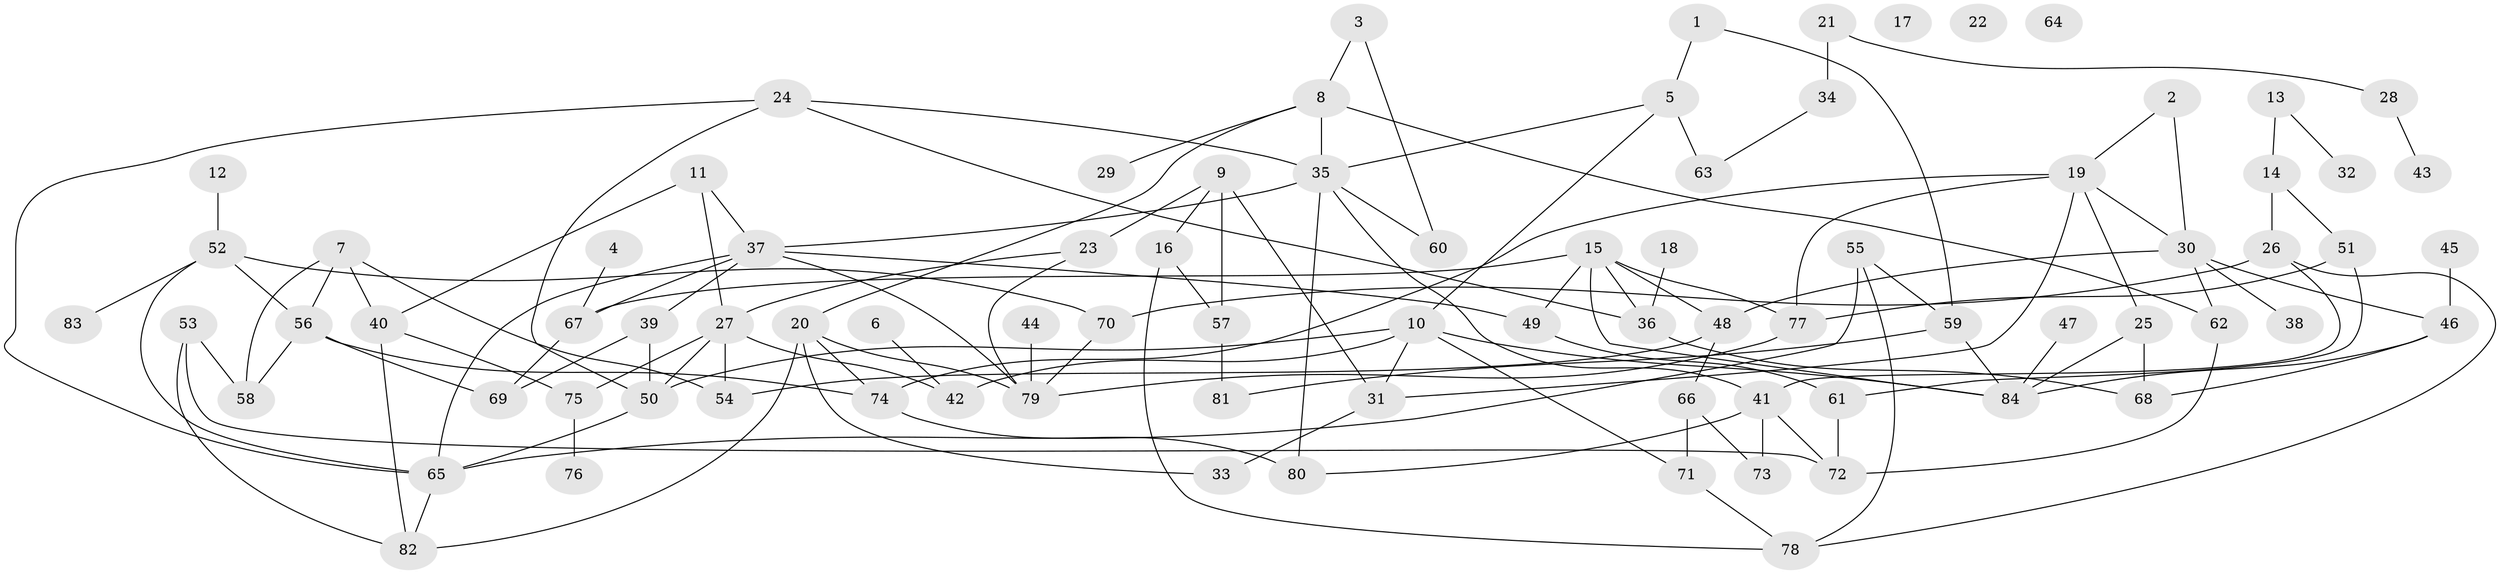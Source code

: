 // Generated by graph-tools (version 1.1) at 2025/49/03/09/25 03:49:11]
// undirected, 84 vertices, 133 edges
graph export_dot {
graph [start="1"]
  node [color=gray90,style=filled];
  1;
  2;
  3;
  4;
  5;
  6;
  7;
  8;
  9;
  10;
  11;
  12;
  13;
  14;
  15;
  16;
  17;
  18;
  19;
  20;
  21;
  22;
  23;
  24;
  25;
  26;
  27;
  28;
  29;
  30;
  31;
  32;
  33;
  34;
  35;
  36;
  37;
  38;
  39;
  40;
  41;
  42;
  43;
  44;
  45;
  46;
  47;
  48;
  49;
  50;
  51;
  52;
  53;
  54;
  55;
  56;
  57;
  58;
  59;
  60;
  61;
  62;
  63;
  64;
  65;
  66;
  67;
  68;
  69;
  70;
  71;
  72;
  73;
  74;
  75;
  76;
  77;
  78;
  79;
  80;
  81;
  82;
  83;
  84;
  1 -- 5;
  1 -- 59;
  2 -- 19;
  2 -- 30;
  3 -- 8;
  3 -- 60;
  4 -- 67;
  5 -- 10;
  5 -- 35;
  5 -- 63;
  6 -- 42;
  7 -- 40;
  7 -- 54;
  7 -- 56;
  7 -- 58;
  8 -- 20;
  8 -- 29;
  8 -- 35;
  8 -- 62;
  9 -- 16;
  9 -- 23;
  9 -- 31;
  9 -- 57;
  10 -- 31;
  10 -- 42;
  10 -- 50;
  10 -- 71;
  10 -- 84;
  11 -- 27;
  11 -- 37;
  11 -- 40;
  12 -- 52;
  13 -- 14;
  13 -- 32;
  14 -- 26;
  14 -- 51;
  15 -- 36;
  15 -- 48;
  15 -- 49;
  15 -- 67;
  15 -- 77;
  15 -- 84;
  16 -- 57;
  16 -- 78;
  18 -- 36;
  19 -- 25;
  19 -- 30;
  19 -- 31;
  19 -- 74;
  19 -- 77;
  20 -- 33;
  20 -- 74;
  20 -- 79;
  20 -- 82;
  21 -- 28;
  21 -- 34;
  23 -- 27;
  23 -- 79;
  24 -- 35;
  24 -- 36;
  24 -- 50;
  24 -- 65;
  25 -- 68;
  25 -- 84;
  26 -- 41;
  26 -- 70;
  26 -- 78;
  27 -- 42;
  27 -- 50;
  27 -- 54;
  27 -- 75;
  28 -- 43;
  30 -- 38;
  30 -- 46;
  30 -- 48;
  30 -- 62;
  31 -- 33;
  34 -- 63;
  35 -- 37;
  35 -- 41;
  35 -- 60;
  35 -- 80;
  36 -- 68;
  37 -- 39;
  37 -- 49;
  37 -- 65;
  37 -- 67;
  37 -- 79;
  39 -- 50;
  39 -- 69;
  40 -- 75;
  40 -- 82;
  41 -- 72;
  41 -- 73;
  41 -- 80;
  44 -- 79;
  45 -- 46;
  46 -- 68;
  46 -- 84;
  47 -- 84;
  48 -- 54;
  48 -- 66;
  49 -- 61;
  50 -- 65;
  51 -- 61;
  51 -- 77;
  52 -- 56;
  52 -- 65;
  52 -- 70;
  52 -- 83;
  53 -- 58;
  53 -- 72;
  53 -- 82;
  55 -- 59;
  55 -- 65;
  55 -- 78;
  56 -- 58;
  56 -- 69;
  56 -- 74;
  57 -- 81;
  59 -- 81;
  59 -- 84;
  61 -- 72;
  62 -- 72;
  65 -- 82;
  66 -- 71;
  66 -- 73;
  67 -- 69;
  70 -- 79;
  71 -- 78;
  74 -- 80;
  75 -- 76;
  77 -- 79;
}
